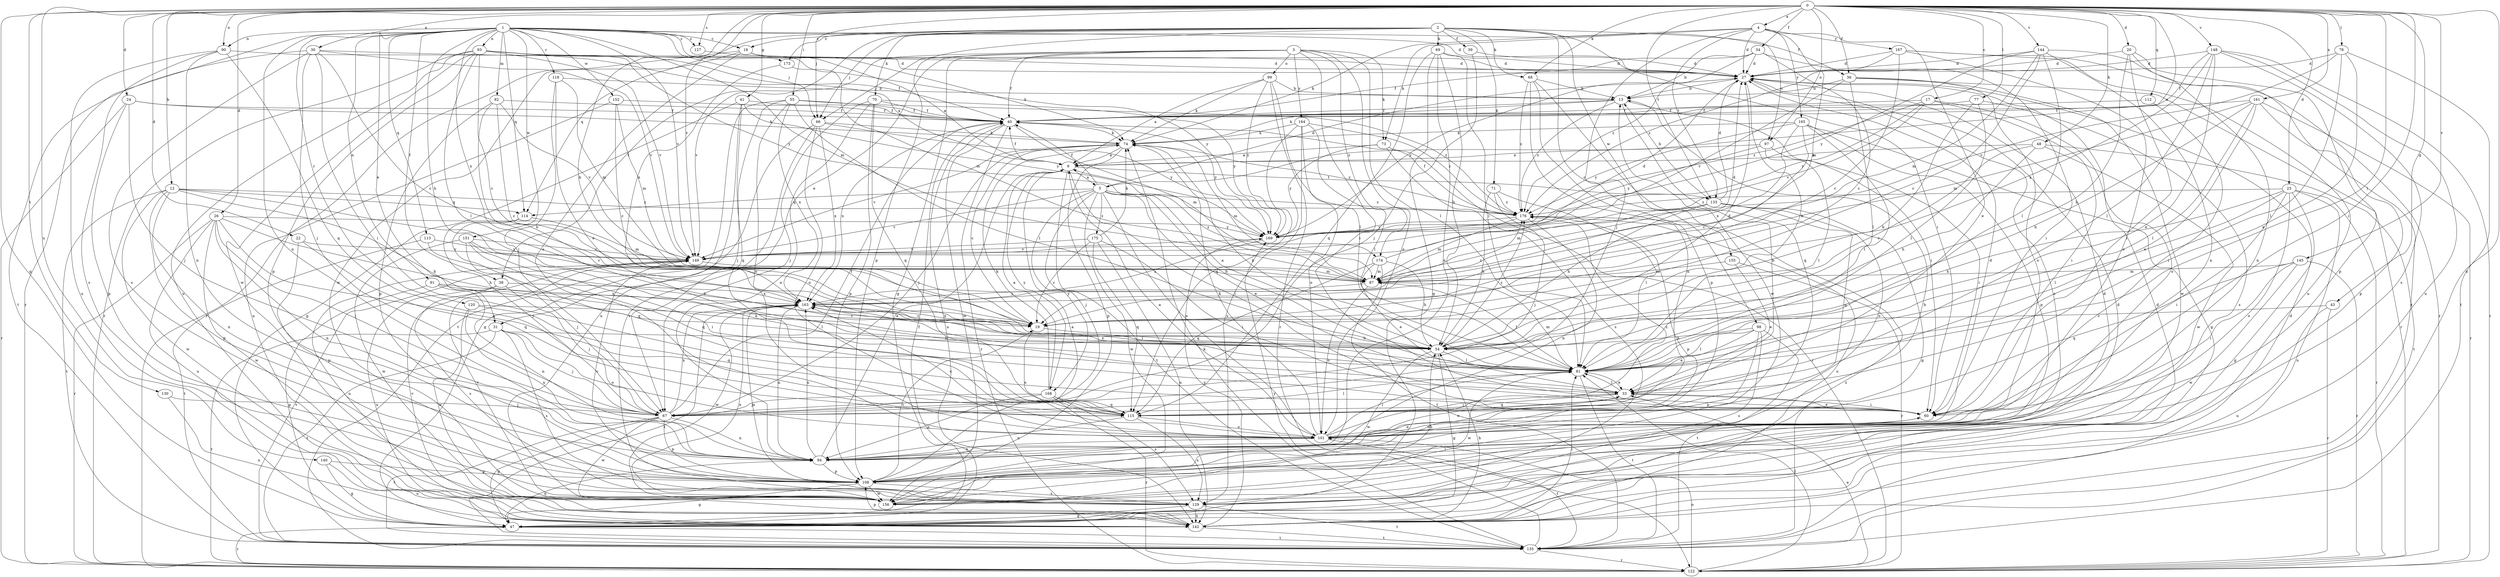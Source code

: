 strict digraph  {
0;
1;
2;
3;
4;
5;
6;
12;
13;
17;
18;
19;
20;
22;
23;
24;
26;
27;
30;
31;
33;
34;
36;
38;
39;
40;
41;
43;
47;
48;
54;
55;
60;
66;
67;
68;
69;
70;
71;
73;
74;
77;
78;
81;
82;
87;
90;
91;
93;
94;
97;
98;
99;
101;
108;
112;
113;
114;
115;
118;
120;
122;
127;
129;
130;
133;
135;
140;
142;
144;
145;
148;
149;
151;
152;
155;
156;
161;
163;
164;
165;
167;
168;
169;
173;
174;
175;
176;
0 -> 4  [label=a];
0 -> 5  [label=a];
0 -> 12  [label=b];
0 -> 17  [label=c];
0 -> 20  [label=d];
0 -> 22  [label=d];
0 -> 23  [label=d];
0 -> 24  [label=d];
0 -> 26  [label=d];
0 -> 30  [label=e];
0 -> 34  [label=f];
0 -> 36  [label=f];
0 -> 41  [label=g];
0 -> 43  [label=g];
0 -> 47  [label=g];
0 -> 48  [label=h];
0 -> 54  [label=h];
0 -> 55  [label=i];
0 -> 60  [label=i];
0 -> 66  [label=j];
0 -> 68  [label=k];
0 -> 77  [label=l];
0 -> 78  [label=l];
0 -> 81  [label=l];
0 -> 90  [label=n];
0 -> 97  [label=o];
0 -> 112  [label=q];
0 -> 127  [label=s];
0 -> 130  [label=t];
0 -> 133  [label=t];
0 -> 140  [label=u];
0 -> 142  [label=u];
0 -> 144  [label=v];
0 -> 145  [label=v];
0 -> 148  [label=v];
0 -> 149  [label=v];
0 -> 161  [label=x];
1 -> 18  [label=c];
1 -> 27  [label=d];
1 -> 31  [label=e];
1 -> 36  [label=f];
1 -> 38  [label=f];
1 -> 54  [label=h];
1 -> 66  [label=j];
1 -> 82  [label=m];
1 -> 87  [label=m];
1 -> 90  [label=n];
1 -> 91  [label=n];
1 -> 93  [label=n];
1 -> 94  [label=n];
1 -> 113  [label=q];
1 -> 114  [label=q];
1 -> 118  [label=r];
1 -> 120  [label=r];
1 -> 122  [label=r];
1 -> 127  [label=s];
1 -> 149  [label=v];
1 -> 151  [label=w];
1 -> 152  [label=w];
1 -> 163  [label=x];
1 -> 173  [label=z];
2 -> 18  [label=c];
2 -> 38  [label=f];
2 -> 39  [label=f];
2 -> 60  [label=i];
2 -> 66  [label=j];
2 -> 68  [label=k];
2 -> 69  [label=k];
2 -> 70  [label=k];
2 -> 71  [label=k];
2 -> 97  [label=o];
2 -> 98  [label=o];
2 -> 108  [label=p];
2 -> 114  [label=q];
2 -> 155  [label=w];
2 -> 173  [label=z];
3 -> 31  [label=e];
3 -> 40  [label=f];
3 -> 47  [label=g];
3 -> 60  [label=i];
3 -> 66  [label=j];
3 -> 73  [label=k];
3 -> 81  [label=l];
3 -> 99  [label=o];
3 -> 101  [label=o];
3 -> 149  [label=v];
3 -> 164  [label=y];
3 -> 174  [label=z];
4 -> 27  [label=d];
4 -> 33  [label=e];
4 -> 67  [label=j];
4 -> 73  [label=k];
4 -> 74  [label=k];
4 -> 87  [label=m];
4 -> 133  [label=t];
4 -> 165  [label=y];
4 -> 167  [label=y];
5 -> 27  [label=d];
5 -> 33  [label=e];
5 -> 40  [label=f];
5 -> 54  [label=h];
5 -> 67  [label=j];
5 -> 101  [label=o];
5 -> 114  [label=q];
5 -> 149  [label=v];
5 -> 156  [label=w];
5 -> 168  [label=y];
5 -> 174  [label=z];
5 -> 175  [label=z];
5 -> 176  [label=z];
6 -> 5  [label=a];
6 -> 40  [label=f];
6 -> 60  [label=i];
6 -> 133  [label=t];
6 -> 135  [label=t];
6 -> 168  [label=y];
12 -> 19  [label=c];
12 -> 54  [label=h];
12 -> 94  [label=n];
12 -> 108  [label=p];
12 -> 114  [label=q];
12 -> 135  [label=t];
12 -> 156  [label=w];
12 -> 176  [label=z];
13 -> 40  [label=f];
13 -> 60  [label=i];
13 -> 74  [label=k];
13 -> 115  [label=q];
13 -> 176  [label=z];
17 -> 40  [label=f];
17 -> 60  [label=i];
17 -> 101  [label=o];
17 -> 149  [label=v];
17 -> 169  [label=y];
17 -> 176  [label=z];
18 -> 6  [label=a];
18 -> 27  [label=d];
18 -> 74  [label=k];
18 -> 101  [label=o];
18 -> 122  [label=r];
18 -> 156  [label=w];
19 -> 54  [label=h];
19 -> 101  [label=o];
19 -> 163  [label=x];
20 -> 27  [label=d];
20 -> 54  [label=h];
20 -> 60  [label=i];
20 -> 94  [label=n];
20 -> 108  [label=p];
22 -> 108  [label=p];
22 -> 115  [label=q];
22 -> 149  [label=v];
23 -> 47  [label=g];
23 -> 54  [label=h];
23 -> 60  [label=i];
23 -> 81  [label=l];
23 -> 101  [label=o];
23 -> 122  [label=r];
23 -> 142  [label=u];
23 -> 176  [label=z];
24 -> 40  [label=f];
24 -> 67  [label=j];
24 -> 74  [label=k];
24 -> 108  [label=p];
24 -> 122  [label=r];
26 -> 54  [label=h];
26 -> 67  [label=j];
26 -> 94  [label=n];
26 -> 115  [label=q];
26 -> 122  [label=r];
26 -> 142  [label=u];
26 -> 156  [label=w];
26 -> 169  [label=y];
27 -> 13  [label=b];
27 -> 54  [label=h];
27 -> 129  [label=s];
27 -> 169  [label=y];
30 -> 19  [label=c];
30 -> 27  [label=d];
30 -> 60  [label=i];
30 -> 67  [label=j];
30 -> 129  [label=s];
30 -> 135  [label=t];
30 -> 149  [label=v];
31 -> 54  [label=h];
31 -> 67  [label=j];
31 -> 101  [label=o];
31 -> 122  [label=r];
31 -> 129  [label=s];
31 -> 135  [label=t];
33 -> 60  [label=i];
33 -> 67  [label=j];
33 -> 81  [label=l];
33 -> 115  [label=q];
34 -> 13  [label=b];
34 -> 19  [label=c];
34 -> 27  [label=d];
34 -> 40  [label=f];
34 -> 60  [label=i];
34 -> 176  [label=z];
36 -> 13  [label=b];
36 -> 81  [label=l];
36 -> 101  [label=o];
36 -> 122  [label=r];
36 -> 149  [label=v];
36 -> 156  [label=w];
38 -> 67  [label=j];
38 -> 129  [label=s];
38 -> 142  [label=u];
38 -> 163  [label=x];
39 -> 27  [label=d];
39 -> 67  [label=j];
40 -> 74  [label=k];
40 -> 87  [label=m];
40 -> 122  [label=r];
40 -> 142  [label=u];
40 -> 156  [label=w];
40 -> 163  [label=x];
40 -> 169  [label=y];
41 -> 40  [label=f];
41 -> 47  [label=g];
41 -> 115  [label=q];
41 -> 142  [label=u];
41 -> 169  [label=y];
43 -> 19  [label=c];
43 -> 122  [label=r];
43 -> 142  [label=u];
47 -> 27  [label=d];
47 -> 40  [label=f];
47 -> 94  [label=n];
47 -> 122  [label=r];
47 -> 135  [label=t];
48 -> 6  [label=a];
48 -> 19  [label=c];
48 -> 54  [label=h];
48 -> 135  [label=t];
48 -> 156  [label=w];
54 -> 6  [label=a];
54 -> 27  [label=d];
54 -> 47  [label=g];
54 -> 81  [label=l];
54 -> 156  [label=w];
54 -> 176  [label=z];
55 -> 40  [label=f];
55 -> 67  [label=j];
55 -> 81  [label=l];
55 -> 101  [label=o];
55 -> 135  [label=t];
55 -> 163  [label=x];
55 -> 176  [label=z];
60 -> 33  [label=e];
60 -> 101  [label=o];
66 -> 47  [label=g];
66 -> 74  [label=k];
66 -> 101  [label=o];
66 -> 129  [label=s];
66 -> 163  [label=x];
66 -> 169  [label=y];
67 -> 40  [label=f];
67 -> 47  [label=g];
67 -> 81  [label=l];
67 -> 94  [label=n];
67 -> 108  [label=p];
67 -> 135  [label=t];
67 -> 156  [label=w];
67 -> 163  [label=x];
68 -> 13  [label=b];
68 -> 94  [label=n];
68 -> 108  [label=p];
68 -> 156  [label=w];
68 -> 176  [label=z];
69 -> 27  [label=d];
69 -> 47  [label=g];
69 -> 54  [label=h];
69 -> 81  [label=l];
69 -> 94  [label=n];
69 -> 115  [label=q];
70 -> 40  [label=f];
70 -> 67  [label=j];
70 -> 94  [label=n];
70 -> 108  [label=p];
70 -> 115  [label=q];
70 -> 169  [label=y];
71 -> 54  [label=h];
71 -> 67  [label=j];
71 -> 81  [label=l];
71 -> 176  [label=z];
73 -> 6  [label=a];
73 -> 122  [label=r];
73 -> 129  [label=s];
73 -> 169  [label=y];
74 -> 6  [label=a];
74 -> 19  [label=c];
74 -> 67  [label=j];
74 -> 87  [label=m];
74 -> 108  [label=p];
74 -> 149  [label=v];
74 -> 176  [label=z];
77 -> 40  [label=f];
77 -> 54  [label=h];
77 -> 81  [label=l];
77 -> 129  [label=s];
78 -> 27  [label=d];
78 -> 33  [label=e];
78 -> 81  [label=l];
78 -> 135  [label=t];
78 -> 149  [label=v];
81 -> 33  [label=e];
81 -> 74  [label=k];
81 -> 87  [label=m];
81 -> 135  [label=t];
81 -> 156  [label=w];
81 -> 163  [label=x];
82 -> 19  [label=c];
82 -> 40  [label=f];
82 -> 54  [label=h];
82 -> 108  [label=p];
82 -> 149  [label=v];
87 -> 27  [label=d];
87 -> 81  [label=l];
87 -> 101  [label=o];
87 -> 163  [label=x];
90 -> 27  [label=d];
90 -> 94  [label=n];
90 -> 115  [label=q];
90 -> 129  [label=s];
90 -> 142  [label=u];
91 -> 47  [label=g];
91 -> 81  [label=l];
91 -> 94  [label=n];
91 -> 163  [label=x];
93 -> 6  [label=a];
93 -> 19  [label=c];
93 -> 27  [label=d];
93 -> 40  [label=f];
93 -> 81  [label=l];
93 -> 108  [label=p];
93 -> 122  [label=r];
93 -> 142  [label=u];
93 -> 149  [label=v];
93 -> 156  [label=w];
93 -> 169  [label=y];
94 -> 6  [label=a];
94 -> 33  [label=e];
94 -> 108  [label=p];
94 -> 163  [label=x];
97 -> 6  [label=a];
97 -> 60  [label=i];
97 -> 81  [label=l];
97 -> 169  [label=y];
98 -> 33  [label=e];
98 -> 54  [label=h];
98 -> 81  [label=l];
98 -> 108  [label=p];
98 -> 129  [label=s];
98 -> 135  [label=t];
99 -> 6  [label=a];
99 -> 13  [label=b];
99 -> 74  [label=k];
99 -> 81  [label=l];
99 -> 122  [label=r];
99 -> 169  [label=y];
101 -> 6  [label=a];
101 -> 27  [label=d];
101 -> 33  [label=e];
101 -> 74  [label=k];
101 -> 81  [label=l];
101 -> 94  [label=n];
101 -> 135  [label=t];
101 -> 163  [label=x];
101 -> 176  [label=z];
108 -> 6  [label=a];
108 -> 19  [label=c];
108 -> 47  [label=g];
108 -> 60  [label=i];
108 -> 129  [label=s];
108 -> 149  [label=v];
108 -> 156  [label=w];
112 -> 40  [label=f];
112 -> 60  [label=i];
113 -> 54  [label=h];
113 -> 135  [label=t];
113 -> 149  [label=v];
114 -> 67  [label=j];
114 -> 87  [label=m];
114 -> 115  [label=q];
115 -> 13  [label=b];
115 -> 94  [label=n];
115 -> 101  [label=o];
115 -> 129  [label=s];
118 -> 13  [label=b];
118 -> 33  [label=e];
118 -> 67  [label=j];
118 -> 87  [label=m];
120 -> 19  [label=c];
120 -> 94  [label=n];
120 -> 115  [label=q];
120 -> 156  [label=w];
122 -> 33  [label=e];
122 -> 81  [label=l];
122 -> 101  [label=o];
127 -> 169  [label=y];
129 -> 47  [label=g];
129 -> 135  [label=t];
129 -> 142  [label=u];
129 -> 163  [label=x];
130 -> 67  [label=j];
130 -> 142  [label=u];
133 -> 13  [label=b];
133 -> 27  [label=d];
133 -> 47  [label=g];
133 -> 54  [label=h];
133 -> 87  [label=m];
133 -> 101  [label=o];
133 -> 115  [label=q];
135 -> 27  [label=d];
135 -> 74  [label=k];
135 -> 122  [label=r];
135 -> 149  [label=v];
135 -> 169  [label=y];
135 -> 176  [label=z];
140 -> 47  [label=g];
140 -> 108  [label=p];
140 -> 142  [label=u];
142 -> 27  [label=d];
142 -> 54  [label=h];
142 -> 81  [label=l];
142 -> 108  [label=p];
142 -> 135  [label=t];
142 -> 149  [label=v];
142 -> 169  [label=y];
144 -> 19  [label=c];
144 -> 27  [label=d];
144 -> 81  [label=l];
144 -> 87  [label=m];
144 -> 94  [label=n];
144 -> 135  [label=t];
144 -> 169  [label=y];
145 -> 60  [label=i];
145 -> 87  [label=m];
145 -> 115  [label=q];
145 -> 122  [label=r];
145 -> 156  [label=w];
148 -> 27  [label=d];
148 -> 33  [label=e];
148 -> 40  [label=f];
148 -> 81  [label=l];
148 -> 122  [label=r];
148 -> 129  [label=s];
148 -> 142  [label=u];
148 -> 163  [label=x];
149 -> 87  [label=m];
149 -> 142  [label=u];
151 -> 33  [label=e];
151 -> 60  [label=i];
151 -> 67  [label=j];
151 -> 115  [label=q];
151 -> 149  [label=v];
151 -> 156  [label=w];
152 -> 19  [label=c];
152 -> 40  [label=f];
152 -> 87  [label=m];
152 -> 142  [label=u];
155 -> 33  [label=e];
155 -> 87  [label=m];
155 -> 122  [label=r];
156 -> 13  [label=b];
156 -> 27  [label=d];
156 -> 54  [label=h];
156 -> 149  [label=v];
156 -> 163  [label=x];
161 -> 33  [label=e];
161 -> 40  [label=f];
161 -> 54  [label=h];
161 -> 81  [label=l];
161 -> 87  [label=m];
161 -> 108  [label=p];
161 -> 122  [label=r];
163 -> 19  [label=c];
163 -> 81  [label=l];
163 -> 94  [label=n];
163 -> 135  [label=t];
163 -> 156  [label=w];
163 -> 176  [label=z];
164 -> 74  [label=k];
164 -> 81  [label=l];
164 -> 101  [label=o];
164 -> 115  [label=q];
164 -> 129  [label=s];
164 -> 176  [label=z];
165 -> 19  [label=c];
165 -> 47  [label=g];
165 -> 74  [label=k];
165 -> 81  [label=l];
165 -> 108  [label=p];
165 -> 163  [label=x];
165 -> 169  [label=y];
167 -> 19  [label=c];
167 -> 27  [label=d];
167 -> 101  [label=o];
167 -> 122  [label=r];
167 -> 142  [label=u];
167 -> 176  [label=z];
168 -> 6  [label=a];
168 -> 67  [label=j];
168 -> 74  [label=k];
168 -> 94  [label=n];
168 -> 115  [label=q];
168 -> 122  [label=r];
168 -> 129  [label=s];
169 -> 149  [label=v];
169 -> 163  [label=x];
173 -> 87  [label=m];
173 -> 163  [label=x];
174 -> 27  [label=d];
174 -> 33  [label=e];
174 -> 54  [label=h];
174 -> 87  [label=m];
174 -> 115  [label=q];
174 -> 135  [label=t];
175 -> 19  [label=c];
175 -> 60  [label=i];
175 -> 74  [label=k];
175 -> 115  [label=q];
175 -> 142  [label=u];
175 -> 149  [label=v];
176 -> 40  [label=f];
176 -> 87  [label=m];
176 -> 94  [label=n];
176 -> 108  [label=p];
176 -> 142  [label=u];
176 -> 169  [label=y];
}

